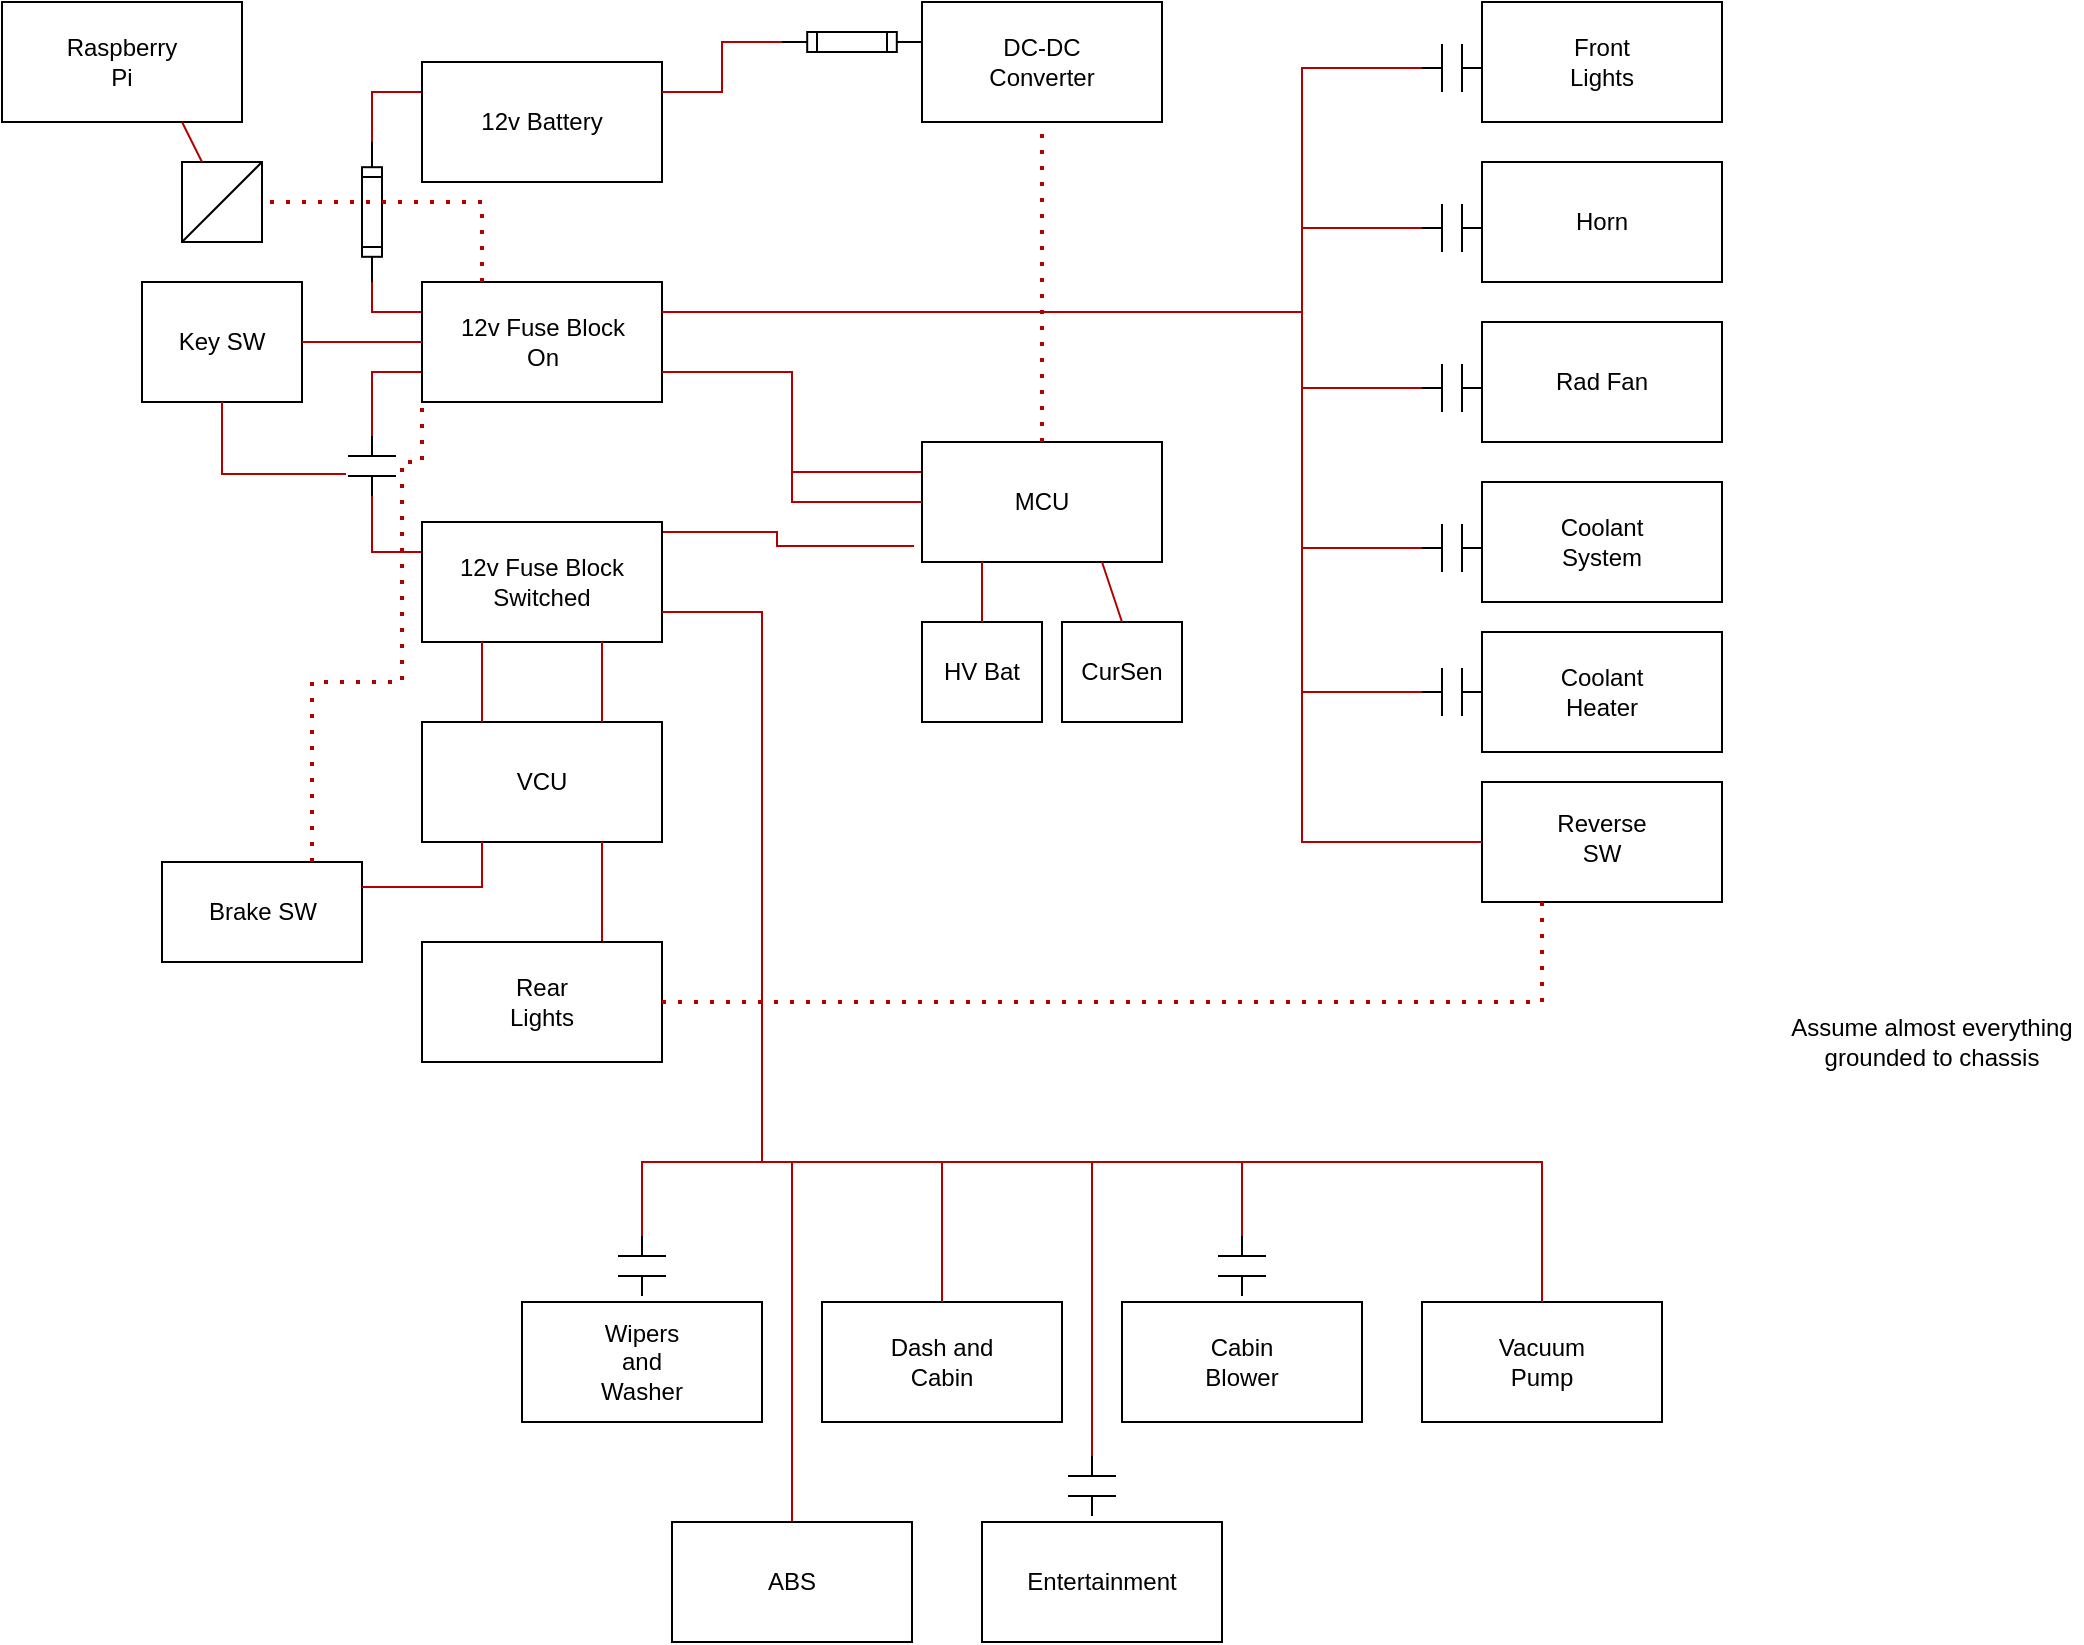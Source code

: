 <mxfile version="26.2.9">
  <diagram name="Page-1" id="VnxYheXJoZ_m70JOEvcD">
    <mxGraphModel dx="769" dy="532" grid="1" gridSize="10" guides="1" tooltips="1" connect="1" arrows="1" fold="1" page="1" pageScale="1" pageWidth="1100" pageHeight="850" math="0" shadow="0">
      <root>
        <mxCell id="0" />
        <mxCell id="1" parent="0" />
        <mxCell id="WCerNrLfCpVZ8D0wI2oe-10" value="" style="pointerEvents=1;verticalLabelPosition=bottom;shadow=0;dashed=0;align=center;html=1;verticalAlign=top;shape=mxgraph.electrical.miscellaneous.fuse_1;rotation=-90;" parent="1" vertex="1">
          <mxGeometry x="180" y="110" width="70" height="10" as="geometry" />
        </mxCell>
        <mxCell id="WCerNrLfCpVZ8D0wI2oe-11" value="" style="pointerEvents=1;verticalLabelPosition=bottom;shadow=0;dashed=0;align=center;html=1;verticalAlign=top;shape=mxgraph.electrical.electro-mechanical.relay_contacts;rotation=-90;" parent="1" vertex="1">
          <mxGeometry x="200" y="230" width="30" height="24" as="geometry" />
        </mxCell>
        <mxCell id="WCerNrLfCpVZ8D0wI2oe-17" value="" style="group" parent="1" vertex="1" connectable="0">
          <mxGeometry x="30" y="10" width="120" height="60" as="geometry" />
        </mxCell>
        <mxCell id="WCerNrLfCpVZ8D0wI2oe-15" value="" style="rounded=0;whiteSpace=wrap;html=1;" parent="WCerNrLfCpVZ8D0wI2oe-17" vertex="1">
          <mxGeometry width="120" height="60" as="geometry" />
        </mxCell>
        <mxCell id="WCerNrLfCpVZ8D0wI2oe-16" value="Raspberry Pi" style="text;html=1;align=center;verticalAlign=middle;whiteSpace=wrap;rounded=0;" parent="WCerNrLfCpVZ8D0wI2oe-17" vertex="1">
          <mxGeometry x="30" y="15" width="60" height="30" as="geometry" />
        </mxCell>
        <mxCell id="WCerNrLfCpVZ8D0wI2oe-28" value="" style="endArrow=none;html=1;rounded=0;entryX=0;entryY=0.25;entryDx=0;entryDy=0;exitX=1;exitY=0.5;exitDx=0;exitDy=0;exitPerimeter=0;edgeStyle=orthogonalEdgeStyle;fillColor=#e51400;strokeColor=#B20000;" parent="1" source="WCerNrLfCpVZ8D0wI2oe-10" target="WCerNrLfCpVZ8D0wI2oe-4" edge="1">
          <mxGeometry width="50" height="50" relative="1" as="geometry">
            <mxPoint x="360" y="280" as="sourcePoint" />
            <mxPoint x="410" y="230" as="targetPoint" />
          </mxGeometry>
        </mxCell>
        <mxCell id="WCerNrLfCpVZ8D0wI2oe-29" value="" style="endArrow=none;html=1;rounded=0;entryX=0;entryY=0.5;entryDx=0;entryDy=0;entryPerimeter=0;exitX=0;exitY=0.25;exitDx=0;exitDy=0;edgeStyle=orthogonalEdgeStyle;fillColor=#e51400;strokeColor=#B20000;" parent="1" source="WCerNrLfCpVZ8D0wI2oe-1" target="WCerNrLfCpVZ8D0wI2oe-10" edge="1">
          <mxGeometry width="50" height="50" relative="1" as="geometry">
            <mxPoint x="360" y="280" as="sourcePoint" />
            <mxPoint x="410" y="230" as="targetPoint" />
          </mxGeometry>
        </mxCell>
        <mxCell id="WCerNrLfCpVZ8D0wI2oe-30" value="" style="endArrow=none;html=1;rounded=0;entryX=0;entryY=0.75;entryDx=0;entryDy=0;exitX=1;exitY=0.5;exitDx=0;exitDy=0;exitPerimeter=0;edgeStyle=orthogonalEdgeStyle;fillColor=#e51400;strokeColor=#B20000;" parent="1" source="WCerNrLfCpVZ8D0wI2oe-11" target="WCerNrLfCpVZ8D0wI2oe-1" edge="1">
          <mxGeometry width="50" height="50" relative="1" as="geometry">
            <mxPoint x="360" y="280" as="sourcePoint" />
            <mxPoint x="410" y="230" as="targetPoint" />
          </mxGeometry>
        </mxCell>
        <mxCell id="WCerNrLfCpVZ8D0wI2oe-31" value="" style="endArrow=none;html=1;rounded=0;entryX=0;entryY=0.5;entryDx=0;entryDy=0;entryPerimeter=0;exitX=0;exitY=0.25;exitDx=0;exitDy=0;edgeStyle=orthogonalEdgeStyle;fillColor=#e51400;strokeColor=#B20000;" parent="1" source="WCerNrLfCpVZ8D0wI2oe-2" target="WCerNrLfCpVZ8D0wI2oe-11" edge="1">
          <mxGeometry width="50" height="50" relative="1" as="geometry">
            <mxPoint x="360" y="280" as="sourcePoint" />
            <mxPoint x="410" y="230" as="targetPoint" />
          </mxGeometry>
        </mxCell>
        <mxCell id="gGhqwy_2WW6z7Ml-vN-h-2" value="" style="rounded=0;whiteSpace=wrap;html=1;" parent="1" vertex="1">
          <mxGeometry x="490" y="10" width="120" height="60" as="geometry" />
        </mxCell>
        <mxCell id="WCerNrLfCpVZ8D0wI2oe-6" value="" style="group" parent="1" vertex="1" connectable="0">
          <mxGeometry x="240" y="40" width="120" height="60" as="geometry" />
        </mxCell>
        <mxCell id="WCerNrLfCpVZ8D0wI2oe-4" value="" style="rounded=0;whiteSpace=wrap;html=1;" parent="WCerNrLfCpVZ8D0wI2oe-6" vertex="1">
          <mxGeometry width="120" height="60" as="geometry" />
        </mxCell>
        <mxCell id="WCerNrLfCpVZ8D0wI2oe-5" value="12v Battery" style="text;html=1;align=center;verticalAlign=middle;whiteSpace=wrap;rounded=0;" parent="WCerNrLfCpVZ8D0wI2oe-6" vertex="1">
          <mxGeometry x="10" y="15" width="100" height="30" as="geometry" />
        </mxCell>
        <mxCell id="gGhqwy_2WW6z7Ml-vN-h-5" value="" style="group" parent="1" vertex="1" connectable="0">
          <mxGeometry x="100" y="150" width="80" height="60" as="geometry" />
        </mxCell>
        <mxCell id="gGhqwy_2WW6z7Ml-vN-h-3" value="" style="rounded=0;whiteSpace=wrap;html=1;" parent="gGhqwy_2WW6z7Ml-vN-h-5" vertex="1">
          <mxGeometry width="80" height="60" as="geometry" />
        </mxCell>
        <mxCell id="gGhqwy_2WW6z7Ml-vN-h-4" value="Key SW" style="text;html=1;align=center;verticalAlign=middle;whiteSpace=wrap;rounded=0;" parent="gGhqwy_2WW6z7Ml-vN-h-5" vertex="1">
          <mxGeometry x="10" y="13.75" width="60" height="32.5" as="geometry" />
        </mxCell>
        <mxCell id="gGhqwy_2WW6z7Ml-vN-h-7" value="DC-DC Converter" style="text;html=1;align=center;verticalAlign=middle;whiteSpace=wrap;rounded=0;" parent="1" vertex="1">
          <mxGeometry x="505" y="25" width="90" height="30" as="geometry" />
        </mxCell>
        <mxCell id="gGhqwy_2WW6z7Ml-vN-h-18" value="" style="endArrow=none;html=1;rounded=0;entryX=1;entryY=0.75;entryDx=0;entryDy=0;exitX=0;exitY=0.25;exitDx=0;exitDy=0;edgeStyle=orthogonalEdgeStyle;fillColor=#e51400;strokeColor=#B20000;" parent="1" source="gGhqwy_2WW6z7Ml-vN-h-16" target="WCerNrLfCpVZ8D0wI2oe-1" edge="1">
          <mxGeometry width="50" height="50" relative="1" as="geometry">
            <mxPoint x="530" y="240" as="sourcePoint" />
            <mxPoint x="390" y="230" as="targetPoint" />
          </mxGeometry>
        </mxCell>
        <mxCell id="gGhqwy_2WW6z7Ml-vN-h-19" value="" style="group" parent="1" vertex="1" connectable="0">
          <mxGeometry x="240" y="150" width="120" height="60" as="geometry" />
        </mxCell>
        <mxCell id="WCerNrLfCpVZ8D0wI2oe-1" value="" style="rounded=0;whiteSpace=wrap;html=1;" parent="gGhqwy_2WW6z7Ml-vN-h-19" vertex="1">
          <mxGeometry width="120" height="60" as="geometry" />
        </mxCell>
        <mxCell id="WCerNrLfCpVZ8D0wI2oe-3" value="12v Fuse Block On" style="text;html=1;align=center;verticalAlign=middle;whiteSpace=wrap;rounded=0;" parent="gGhqwy_2WW6z7Ml-vN-h-19" vertex="1">
          <mxGeometry x="12.5" y="15" width="95" height="30" as="geometry" />
        </mxCell>
        <mxCell id="gGhqwy_2WW6z7Ml-vN-h-20" value="" style="group" parent="1" vertex="1" connectable="0">
          <mxGeometry x="490" y="230" width="120" height="60" as="geometry" />
        </mxCell>
        <mxCell id="gGhqwy_2WW6z7Ml-vN-h-16" value="" style="rounded=0;whiteSpace=wrap;html=1;" parent="gGhqwy_2WW6z7Ml-vN-h-20" vertex="1">
          <mxGeometry width="120" height="60" as="geometry" />
        </mxCell>
        <mxCell id="gGhqwy_2WW6z7Ml-vN-h-17" value="MCU" style="text;html=1;align=center;verticalAlign=middle;whiteSpace=wrap;rounded=0;" parent="gGhqwy_2WW6z7Ml-vN-h-20" vertex="1">
          <mxGeometry x="30" y="15" width="60" height="30" as="geometry" />
        </mxCell>
        <mxCell id="gGhqwy_2WW6z7Ml-vN-h-22" value="" style="endArrow=none;html=1;rounded=0;entryX=-0.033;entryY=0.867;entryDx=0;entryDy=0;entryPerimeter=0;exitX=1;exitY=0;exitDx=0;exitDy=0;edgeStyle=orthogonalEdgeStyle;fillColor=#e51400;strokeColor=#B20000;" parent="1" source="WCerNrLfCpVZ8D0wI2oe-19" target="gGhqwy_2WW6z7Ml-vN-h-16" edge="1">
          <mxGeometry width="50" height="50" relative="1" as="geometry">
            <mxPoint x="530" y="240" as="sourcePoint" />
            <mxPoint x="580" y="190" as="targetPoint" />
          </mxGeometry>
        </mxCell>
        <mxCell id="gGhqwy_2WW6z7Ml-vN-h-23" value="" style="group" parent="1" vertex="1" connectable="0">
          <mxGeometry x="240" y="270" width="120" height="60" as="geometry" />
        </mxCell>
        <mxCell id="WCerNrLfCpVZ8D0wI2oe-2" value="" style="rounded=0;whiteSpace=wrap;html=1;" parent="gGhqwy_2WW6z7Ml-vN-h-23" vertex="1">
          <mxGeometry width="120" height="60" as="geometry" />
        </mxCell>
        <mxCell id="WCerNrLfCpVZ8D0wI2oe-19" value="12v Fuse Block Switched" style="text;html=1;align=center;verticalAlign=middle;whiteSpace=wrap;rounded=0;" parent="gGhqwy_2WW6z7Ml-vN-h-23" vertex="1">
          <mxGeometry x="15" y="15" width="90" height="30" as="geometry" />
        </mxCell>
        <mxCell id="gGhqwy_2WW6z7Ml-vN-h-27" value="" style="endArrow=none;html=1;rounded=0;entryX=0;entryY=0.5;entryDx=0;entryDy=0;exitX=1;exitY=0.75;exitDx=0;exitDy=0;edgeStyle=orthogonalEdgeStyle;fillColor=#e51400;strokeColor=#B20000;" parent="1" source="WCerNrLfCpVZ8D0wI2oe-1" target="gGhqwy_2WW6z7Ml-vN-h-16" edge="1">
          <mxGeometry width="50" height="50" relative="1" as="geometry">
            <mxPoint x="400" y="250" as="sourcePoint" />
            <mxPoint x="580" y="190" as="targetPoint" />
          </mxGeometry>
        </mxCell>
        <mxCell id="gGhqwy_2WW6z7Ml-vN-h-30" value="" style="rounded=0;whiteSpace=wrap;html=1;" parent="1" vertex="1">
          <mxGeometry x="490" y="320" width="60" height="50" as="geometry" />
        </mxCell>
        <mxCell id="gGhqwy_2WW6z7Ml-vN-h-31" value="HV Bat" style="text;html=1;align=center;verticalAlign=middle;whiteSpace=wrap;rounded=0;" parent="1" vertex="1">
          <mxGeometry x="490" y="330" width="60" height="30" as="geometry" />
        </mxCell>
        <mxCell id="gGhqwy_2WW6z7Ml-vN-h-32" value="" style="rounded=0;whiteSpace=wrap;html=1;" parent="1" vertex="1">
          <mxGeometry x="560" y="320" width="60" height="50" as="geometry" />
        </mxCell>
        <mxCell id="gGhqwy_2WW6z7Ml-vN-h-33" value="CurSen" style="text;html=1;align=center;verticalAlign=middle;whiteSpace=wrap;rounded=0;" parent="1" vertex="1">
          <mxGeometry x="560" y="330" width="60" height="30" as="geometry" />
        </mxCell>
        <mxCell id="gGhqwy_2WW6z7Ml-vN-h-36" value="" style="endArrow=none;html=1;rounded=0;exitX=0.25;exitY=1;exitDx=0;exitDy=0;entryX=0.5;entryY=0;entryDx=0;entryDy=0;fillColor=#e51400;strokeColor=#B20000;" parent="1" source="gGhqwy_2WW6z7Ml-vN-h-16" target="gGhqwy_2WW6z7Ml-vN-h-30" edge="1">
          <mxGeometry width="50" height="50" relative="1" as="geometry">
            <mxPoint x="580" y="240" as="sourcePoint" />
            <mxPoint x="630" y="190" as="targetPoint" />
          </mxGeometry>
        </mxCell>
        <mxCell id="gGhqwy_2WW6z7Ml-vN-h-37" value="" style="endArrow=none;html=1;rounded=0;exitX=0.75;exitY=1;exitDx=0;exitDy=0;entryX=0.5;entryY=0;entryDx=0;entryDy=0;fillColor=#e51400;strokeColor=#B20000;" parent="1" source="gGhqwy_2WW6z7Ml-vN-h-16" target="gGhqwy_2WW6z7Ml-vN-h-32" edge="1">
          <mxGeometry width="50" height="50" relative="1" as="geometry">
            <mxPoint x="580" y="240" as="sourcePoint" />
            <mxPoint x="630" y="190" as="targetPoint" />
          </mxGeometry>
        </mxCell>
        <mxCell id="gGhqwy_2WW6z7Ml-vN-h-38" value="" style="endArrow=none;dashed=1;html=1;dashPattern=1 3;strokeWidth=2;rounded=0;entryX=0.5;entryY=1;entryDx=0;entryDy=0;exitX=0.5;exitY=0;exitDx=0;exitDy=0;edgeStyle=orthogonalEdgeStyle;fillColor=#e51400;strokeColor=#B20000;" parent="1" source="gGhqwy_2WW6z7Ml-vN-h-16" target="gGhqwy_2WW6z7Ml-vN-h-2" edge="1">
          <mxGeometry width="50" height="50" relative="1" as="geometry">
            <mxPoint x="530" y="240" as="sourcePoint" />
            <mxPoint x="580" y="190" as="targetPoint" />
          </mxGeometry>
        </mxCell>
        <mxCell id="gGhqwy_2WW6z7Ml-vN-h-39" value="" style="rounded=0;whiteSpace=wrap;html=1;" parent="1" vertex="1">
          <mxGeometry x="240" y="370" width="120" height="60" as="geometry" />
        </mxCell>
        <mxCell id="gGhqwy_2WW6z7Ml-vN-h-40" value="VCU" style="text;html=1;align=center;verticalAlign=middle;whiteSpace=wrap;rounded=0;" parent="1" vertex="1">
          <mxGeometry x="270" y="385" width="60" height="30" as="geometry" />
        </mxCell>
        <mxCell id="gGhqwy_2WW6z7Ml-vN-h-41" value="" style="endArrow=none;html=1;rounded=0;entryX=0.25;entryY=1;entryDx=0;entryDy=0;exitX=0.25;exitY=0;exitDx=0;exitDy=0;fillColor=#e51400;strokeColor=#B20000;" parent="1" source="gGhqwy_2WW6z7Ml-vN-h-39" target="WCerNrLfCpVZ8D0wI2oe-2" edge="1">
          <mxGeometry width="50" height="50" relative="1" as="geometry">
            <mxPoint x="530" y="240" as="sourcePoint" />
            <mxPoint x="580" y="190" as="targetPoint" />
          </mxGeometry>
        </mxCell>
        <mxCell id="gGhqwy_2WW6z7Ml-vN-h-42" value="" style="endArrow=none;html=1;rounded=0;entryX=0.75;entryY=1;entryDx=0;entryDy=0;exitX=0.75;exitY=0;exitDx=0;exitDy=0;fillColor=#e51400;strokeColor=#B20000;" parent="1" source="gGhqwy_2WW6z7Ml-vN-h-39" target="WCerNrLfCpVZ8D0wI2oe-2" edge="1">
          <mxGeometry width="50" height="50" relative="1" as="geometry">
            <mxPoint x="530" y="240" as="sourcePoint" />
            <mxPoint x="580" y="190" as="targetPoint" />
          </mxGeometry>
        </mxCell>
        <mxCell id="gGhqwy_2WW6z7Ml-vN-h-46" value="" style="group" parent="1" vertex="1" connectable="0">
          <mxGeometry x="110" y="440" width="100" height="50" as="geometry" />
        </mxCell>
        <mxCell id="gGhqwy_2WW6z7Ml-vN-h-47" value="" style="rounded=0;whiteSpace=wrap;html=1;" parent="gGhqwy_2WW6z7Ml-vN-h-46" vertex="1">
          <mxGeometry width="100" height="50" as="geometry" />
        </mxCell>
        <mxCell id="gGhqwy_2WW6z7Ml-vN-h-48" value="Brake SW" style="text;html=1;align=center;verticalAlign=middle;whiteSpace=wrap;rounded=0;" parent="gGhqwy_2WW6z7Ml-vN-h-46" vertex="1">
          <mxGeometry x="13.58" y="8.13" width="72.85" height="33.75" as="geometry" />
        </mxCell>
        <mxCell id="gGhqwy_2WW6z7Ml-vN-h-49" value="" style="endArrow=none;html=1;rounded=0;entryX=0;entryY=0.5;entryDx=0;entryDy=0;exitX=1;exitY=0.5;exitDx=0;exitDy=0;edgeStyle=orthogonalEdgeStyle;fillColor=#e51400;strokeColor=#B20000;" parent="1" source="gGhqwy_2WW6z7Ml-vN-h-3" target="WCerNrLfCpVZ8D0wI2oe-1" edge="1">
          <mxGeometry width="50" height="50" relative="1" as="geometry">
            <mxPoint x="530" y="240" as="sourcePoint" />
            <mxPoint x="580" y="190" as="targetPoint" />
          </mxGeometry>
        </mxCell>
        <mxCell id="gGhqwy_2WW6z7Ml-vN-h-51" value="" style="endArrow=none;html=1;rounded=0;entryX=0.5;entryY=1;entryDx=0;entryDy=0;exitX=0.367;exitY=-0.042;exitDx=0;exitDy=0;exitPerimeter=0;edgeStyle=orthogonalEdgeStyle;fillColor=#e51400;strokeColor=#B20000;" parent="1" source="WCerNrLfCpVZ8D0wI2oe-11" target="gGhqwy_2WW6z7Ml-vN-h-3" edge="1">
          <mxGeometry width="50" height="50" relative="1" as="geometry">
            <mxPoint x="530" y="240" as="sourcePoint" />
            <mxPoint x="140" y="250" as="targetPoint" />
          </mxGeometry>
        </mxCell>
        <mxCell id="mY-RVC5os6wum43sR0yX-6" value="" style="endArrow=none;html=1;rounded=0;entryX=0.75;entryY=1;entryDx=0;entryDy=0;exitX=0.75;exitY=0;exitDx=0;exitDy=0;edgeStyle=orthogonalEdgeStyle;fillColor=#e51400;strokeColor=#B20000;" parent="1" source="mY-RVC5os6wum43sR0yX-4" target="gGhqwy_2WW6z7Ml-vN-h-39" edge="1">
          <mxGeometry width="50" height="50" relative="1" as="geometry">
            <mxPoint x="500" y="340" as="sourcePoint" />
            <mxPoint x="550" y="290" as="targetPoint" />
          </mxGeometry>
        </mxCell>
        <mxCell id="mY-RVC5os6wum43sR0yX-7" value="" style="group" parent="1" vertex="1" connectable="0">
          <mxGeometry x="240" y="480" width="120" height="60" as="geometry" />
        </mxCell>
        <mxCell id="mY-RVC5os6wum43sR0yX-4" value="" style="rounded=0;whiteSpace=wrap;html=1;" parent="mY-RVC5os6wum43sR0yX-7" vertex="1">
          <mxGeometry width="120" height="60" as="geometry" />
        </mxCell>
        <mxCell id="mY-RVC5os6wum43sR0yX-5" value="&lt;div&gt;Rear Lights&lt;/div&gt;" style="text;html=1;align=center;verticalAlign=middle;whiteSpace=wrap;rounded=0;" parent="mY-RVC5os6wum43sR0yX-7" vertex="1">
          <mxGeometry x="30" y="15" width="60" height="30" as="geometry" />
        </mxCell>
        <mxCell id="W_Us8JAvx6CatEnuAjMm-4" value="" style="endArrow=none;html=1;rounded=0;entryX=0.25;entryY=1;entryDx=0;entryDy=0;exitX=1;exitY=0.25;exitDx=0;exitDy=0;fillColor=#e51400;strokeColor=#B20000;edgeStyle=orthogonalEdgeStyle;" parent="1" source="gGhqwy_2WW6z7Ml-vN-h-47" target="gGhqwy_2WW6z7Ml-vN-h-39" edge="1">
          <mxGeometry width="50" height="50" relative="1" as="geometry">
            <mxPoint x="530" y="480" as="sourcePoint" />
            <mxPoint x="580" y="430" as="targetPoint" />
          </mxGeometry>
        </mxCell>
        <mxCell id="W_Us8JAvx6CatEnuAjMm-6" value="" style="endArrow=none;dashed=1;html=1;dashPattern=1 3;strokeWidth=2;rounded=0;fillColor=#e51400;strokeColor=#B20000;exitX=0.75;exitY=0;exitDx=0;exitDy=0;edgeStyle=orthogonalEdgeStyle;entryX=0;entryY=1;entryDx=0;entryDy=0;" parent="1" source="gGhqwy_2WW6z7Ml-vN-h-47" target="WCerNrLfCpVZ8D0wI2oe-1" edge="1">
          <mxGeometry width="50" height="50" relative="1" as="geometry">
            <mxPoint x="530" y="480" as="sourcePoint" />
            <mxPoint x="280" y="240" as="targetPoint" />
            <Array as="points">
              <mxPoint x="185" y="350" />
              <mxPoint x="230" y="350" />
              <mxPoint x="230" y="240" />
              <mxPoint x="240" y="240" />
            </Array>
          </mxGeometry>
        </mxCell>
        <mxCell id="W_Us8JAvx6CatEnuAjMm-10" value="" style="group" parent="1" vertex="1" connectable="0">
          <mxGeometry x="120" y="90" width="40" height="50" as="geometry" />
        </mxCell>
        <mxCell id="W_Us8JAvx6CatEnuAjMm-11" style="edgeStyle=orthogonalEdgeStyle;rounded=0;orthogonalLoop=1;jettySize=auto;html=1;exitX=0;exitY=1;exitDx=0;exitDy=0;" parent="W_Us8JAvx6CatEnuAjMm-10" source="W_Us8JAvx6CatEnuAjMm-8" edge="1">
          <mxGeometry relative="1" as="geometry">
            <mxPoint x="10" y="30" as="targetPoint" />
          </mxGeometry>
        </mxCell>
        <mxCell id="W_Us8JAvx6CatEnuAjMm-8" value="" style="whiteSpace=wrap;html=1;aspect=fixed;" parent="W_Us8JAvx6CatEnuAjMm-10" vertex="1">
          <mxGeometry width="40" height="40" as="geometry" />
        </mxCell>
        <mxCell id="W_Us8JAvx6CatEnuAjMm-12" value="" style="endArrow=none;html=1;rounded=0;exitX=0;exitY=1;exitDx=0;exitDy=0;entryX=1;entryY=0;entryDx=0;entryDy=0;" parent="W_Us8JAvx6CatEnuAjMm-10" source="W_Us8JAvx6CatEnuAjMm-8" target="W_Us8JAvx6CatEnuAjMm-8" edge="1">
          <mxGeometry width="50" height="50" relative="1" as="geometry">
            <mxPoint x="50" y="-110" as="sourcePoint" />
            <mxPoint x="100" y="-160" as="targetPoint" />
          </mxGeometry>
        </mxCell>
        <mxCell id="W_Us8JAvx6CatEnuAjMm-13" value="" style="endArrow=none;html=1;rounded=0;fillColor=#e51400;strokeColor=#B20000;entryX=0.75;entryY=1;entryDx=0;entryDy=0;exitX=0.25;exitY=0;exitDx=0;exitDy=0;" parent="1" source="W_Us8JAvx6CatEnuAjMm-8" target="WCerNrLfCpVZ8D0wI2oe-15" edge="1">
          <mxGeometry width="50" height="50" relative="1" as="geometry">
            <mxPoint x="530" y="480" as="sourcePoint" />
            <mxPoint x="580" y="430" as="targetPoint" />
          </mxGeometry>
        </mxCell>
        <mxCell id="W_Us8JAvx6CatEnuAjMm-14" value="" style="endArrow=none;dashed=1;html=1;dashPattern=1 3;strokeWidth=2;rounded=0;fillColor=#e51400;strokeColor=#B20000;entryX=1;entryY=0.5;entryDx=0;entryDy=0;exitX=0.25;exitY=0;exitDx=0;exitDy=0;edgeStyle=orthogonalEdgeStyle;" parent="1" source="WCerNrLfCpVZ8D0wI2oe-1" target="W_Us8JAvx6CatEnuAjMm-8" edge="1">
          <mxGeometry width="50" height="50" relative="1" as="geometry">
            <mxPoint x="530" y="480" as="sourcePoint" />
            <mxPoint x="580" y="430" as="targetPoint" />
            <Array as="points">
              <mxPoint x="270" y="110" />
            </Array>
          </mxGeometry>
        </mxCell>
        <mxCell id="W_Us8JAvx6CatEnuAjMm-16" value="" style="pointerEvents=1;verticalLabelPosition=bottom;shadow=0;dashed=0;align=center;html=1;verticalAlign=top;shape=mxgraph.electrical.miscellaneous.fuse_1;rotation=0;" parent="1" vertex="1">
          <mxGeometry x="420" y="25" width="70" height="10" as="geometry" />
        </mxCell>
        <mxCell id="W_Us8JAvx6CatEnuAjMm-17" value="" style="endArrow=none;html=1;rounded=0;fillColor=#e51400;strokeColor=#B20000;entryX=0;entryY=0.5;entryDx=0;entryDy=0;entryPerimeter=0;exitX=1;exitY=0.25;exitDx=0;exitDy=0;edgeStyle=orthogonalEdgeStyle;" parent="1" source="WCerNrLfCpVZ8D0wI2oe-4" target="W_Us8JAvx6CatEnuAjMm-16" edge="1">
          <mxGeometry width="50" height="50" relative="1" as="geometry">
            <mxPoint x="530" y="480" as="sourcePoint" />
            <mxPoint x="580" y="430" as="targetPoint" />
          </mxGeometry>
        </mxCell>
        <mxCell id="W_Us8JAvx6CatEnuAjMm-22" value="" style="group" parent="1" vertex="1" connectable="0">
          <mxGeometry x="740" y="10" width="150" height="60" as="geometry" />
        </mxCell>
        <mxCell id="W_Us8JAvx6CatEnuAjMm-18" value="" style="rounded=0;whiteSpace=wrap;html=1;" parent="W_Us8JAvx6CatEnuAjMm-22" vertex="1">
          <mxGeometry x="30" width="120" height="60" as="geometry" />
        </mxCell>
        <mxCell id="W_Us8JAvx6CatEnuAjMm-19" value="Front Lights" style="text;html=1;align=center;verticalAlign=middle;whiteSpace=wrap;rounded=0;" parent="W_Us8JAvx6CatEnuAjMm-22" vertex="1">
          <mxGeometry x="60" y="15" width="60" height="30" as="geometry" />
        </mxCell>
        <mxCell id="W_Us8JAvx6CatEnuAjMm-20" value="" style="pointerEvents=1;verticalLabelPosition=bottom;shadow=0;dashed=0;align=center;html=1;verticalAlign=top;shape=mxgraph.electrical.electro-mechanical.relay_contacts;rotation=0;" parent="W_Us8JAvx6CatEnuAjMm-22" vertex="1">
          <mxGeometry y="21" width="30" height="24" as="geometry" />
        </mxCell>
        <mxCell id="W_Us8JAvx6CatEnuAjMm-31" value="" style="endArrow=none;html=1;rounded=0;fillColor=#e51400;strokeColor=#B20000;entryX=0;entryY=0.5;entryDx=0;entryDy=0;entryPerimeter=0;exitX=1;exitY=0.25;exitDx=0;exitDy=0;edgeStyle=orthogonalEdgeStyle;" parent="1" source="WCerNrLfCpVZ8D0wI2oe-1" target="W_Us8JAvx6CatEnuAjMm-24" edge="1">
          <mxGeometry width="50" height="50" relative="1" as="geometry">
            <mxPoint x="530" y="480" as="sourcePoint" />
            <mxPoint x="580" y="430" as="targetPoint" />
            <Array as="points">
              <mxPoint x="680" y="165" />
              <mxPoint x="680" y="123" />
            </Array>
          </mxGeometry>
        </mxCell>
        <mxCell id="W_Us8JAvx6CatEnuAjMm-32" value="" style="endArrow=none;html=1;rounded=0;fillColor=#e51400;strokeColor=#B20000;entryX=0;entryY=0.5;entryDx=0;entryDy=0;entryPerimeter=0;exitX=1;exitY=0.25;exitDx=0;exitDy=0;edgeStyle=orthogonalEdgeStyle;" parent="1" source="WCerNrLfCpVZ8D0wI2oe-1" target="W_Us8JAvx6CatEnuAjMm-20" edge="1">
          <mxGeometry width="50" height="50" relative="1" as="geometry">
            <mxPoint x="530" y="480" as="sourcePoint" />
            <mxPoint x="670" y="410" as="targetPoint" />
            <Array as="points">
              <mxPoint x="680" y="165" />
              <mxPoint x="680" y="43" />
            </Array>
          </mxGeometry>
        </mxCell>
        <mxCell id="W_Us8JAvx6CatEnuAjMm-33" value="" style="endArrow=none;html=1;rounded=0;fillColor=#e51400;strokeColor=#B20000;entryX=0;entryY=0.5;entryDx=0;entryDy=0;entryPerimeter=0;exitX=1;exitY=0.25;exitDx=0;exitDy=0;edgeStyle=orthogonalEdgeStyle;" parent="1" source="WCerNrLfCpVZ8D0wI2oe-1" target="W_Us8JAvx6CatEnuAjMm-27" edge="1">
          <mxGeometry width="50" height="50" relative="1" as="geometry">
            <mxPoint x="530" y="480" as="sourcePoint" />
            <mxPoint x="580" y="430" as="targetPoint" />
            <Array as="points">
              <mxPoint x="680" y="165" />
              <mxPoint x="680" y="203" />
            </Array>
          </mxGeometry>
        </mxCell>
        <mxCell id="W_Us8JAvx6CatEnuAjMm-34" value="" style="endArrow=none;html=1;rounded=0;fillColor=#e51400;strokeColor=#B20000;entryX=0;entryY=0.5;entryDx=0;entryDy=0;entryPerimeter=0;exitX=1;exitY=0.25;exitDx=0;exitDy=0;edgeStyle=orthogonalEdgeStyle;" parent="1" source="WCerNrLfCpVZ8D0wI2oe-1" target="W_Us8JAvx6CatEnuAjMm-30" edge="1">
          <mxGeometry width="50" height="50" relative="1" as="geometry">
            <mxPoint x="530" y="480" as="sourcePoint" />
            <mxPoint x="580" y="430" as="targetPoint" />
            <Array as="points">
              <mxPoint x="680" y="165" />
              <mxPoint x="680" y="283" />
            </Array>
          </mxGeometry>
        </mxCell>
        <mxCell id="W_Us8JAvx6CatEnuAjMm-36" value="" style="group" parent="1" vertex="1" connectable="0">
          <mxGeometry x="740" y="90" width="150" height="60" as="geometry" />
        </mxCell>
        <mxCell id="W_Us8JAvx6CatEnuAjMm-21" value="" style="rounded=0;whiteSpace=wrap;html=1;" parent="W_Us8JAvx6CatEnuAjMm-36" vertex="1">
          <mxGeometry x="30" width="120" height="60" as="geometry" />
        </mxCell>
        <mxCell id="W_Us8JAvx6CatEnuAjMm-23" value="Horn" style="text;html=1;align=center;verticalAlign=middle;whiteSpace=wrap;rounded=0;" parent="W_Us8JAvx6CatEnuAjMm-36" vertex="1">
          <mxGeometry x="60" y="15" width="60" height="30" as="geometry" />
        </mxCell>
        <mxCell id="W_Us8JAvx6CatEnuAjMm-24" value="" style="pointerEvents=1;verticalLabelPosition=bottom;shadow=0;dashed=0;align=center;html=1;verticalAlign=top;shape=mxgraph.electrical.electro-mechanical.relay_contacts;rotation=0;" parent="W_Us8JAvx6CatEnuAjMm-36" vertex="1">
          <mxGeometry y="21" width="30" height="24" as="geometry" />
        </mxCell>
        <mxCell id="W_Us8JAvx6CatEnuAjMm-38" value="" style="group" parent="1" vertex="1" connectable="0">
          <mxGeometry x="740" y="170" width="150" height="60" as="geometry" />
        </mxCell>
        <mxCell id="W_Us8JAvx6CatEnuAjMm-27" value="" style="pointerEvents=1;verticalLabelPosition=bottom;shadow=0;dashed=0;align=center;html=1;verticalAlign=top;shape=mxgraph.electrical.electro-mechanical.relay_contacts;rotation=0;" parent="W_Us8JAvx6CatEnuAjMm-38" vertex="1">
          <mxGeometry y="21" width="30" height="24" as="geometry" />
        </mxCell>
        <mxCell id="W_Us8JAvx6CatEnuAjMm-37" value="" style="group" parent="W_Us8JAvx6CatEnuAjMm-38" vertex="1" connectable="0">
          <mxGeometry x="30" width="120" height="60" as="geometry" />
        </mxCell>
        <mxCell id="W_Us8JAvx6CatEnuAjMm-25" value="" style="rounded=0;whiteSpace=wrap;html=1;" parent="W_Us8JAvx6CatEnuAjMm-37" vertex="1">
          <mxGeometry width="120" height="60" as="geometry" />
        </mxCell>
        <mxCell id="W_Us8JAvx6CatEnuAjMm-26" value="Rad Fan" style="text;html=1;align=center;verticalAlign=middle;whiteSpace=wrap;rounded=0;" parent="W_Us8JAvx6CatEnuAjMm-37" vertex="1">
          <mxGeometry x="30" y="15" width="60" height="30" as="geometry" />
        </mxCell>
        <mxCell id="W_Us8JAvx6CatEnuAjMm-39" value="" style="group" parent="1" vertex="1" connectable="0">
          <mxGeometry x="740" y="250" width="150" height="60" as="geometry" />
        </mxCell>
        <mxCell id="W_Us8JAvx6CatEnuAjMm-28" value="" style="rounded=0;whiteSpace=wrap;html=1;" parent="W_Us8JAvx6CatEnuAjMm-39" vertex="1">
          <mxGeometry x="30" width="120" height="60" as="geometry" />
        </mxCell>
        <mxCell id="W_Us8JAvx6CatEnuAjMm-29" value="Coolant System" style="text;html=1;align=center;verticalAlign=middle;whiteSpace=wrap;rounded=0;" parent="W_Us8JAvx6CatEnuAjMm-39" vertex="1">
          <mxGeometry x="60" y="15" width="60" height="30" as="geometry" />
        </mxCell>
        <mxCell id="W_Us8JAvx6CatEnuAjMm-30" value="" style="pointerEvents=1;verticalLabelPosition=bottom;shadow=0;dashed=0;align=center;html=1;verticalAlign=top;shape=mxgraph.electrical.electro-mechanical.relay_contacts;rotation=0;" parent="W_Us8JAvx6CatEnuAjMm-39" vertex="1">
          <mxGeometry y="21" width="30" height="24" as="geometry" />
        </mxCell>
        <mxCell id="W_Us8JAvx6CatEnuAjMm-41" value="" style="group" parent="1" vertex="1" connectable="0">
          <mxGeometry x="440" y="660" width="120" height="60" as="geometry" />
        </mxCell>
        <mxCell id="W_Us8JAvx6CatEnuAjMm-35" value="" style="rounded=0;whiteSpace=wrap;html=1;" parent="W_Us8JAvx6CatEnuAjMm-41" vertex="1">
          <mxGeometry width="120" height="60" as="geometry" />
        </mxCell>
        <mxCell id="W_Us8JAvx6CatEnuAjMm-40" value="Dash and Cabin" style="text;html=1;align=center;verticalAlign=middle;whiteSpace=wrap;rounded=0;" parent="W_Us8JAvx6CatEnuAjMm-41" vertex="1">
          <mxGeometry x="30" y="15" width="60" height="30" as="geometry" />
        </mxCell>
        <mxCell id="W_Us8JAvx6CatEnuAjMm-42" value="" style="rounded=0;whiteSpace=wrap;html=1;" parent="1" vertex="1">
          <mxGeometry x="590" y="660" width="120" height="60" as="geometry" />
        </mxCell>
        <mxCell id="W_Us8JAvx6CatEnuAjMm-43" value="Cabin Blower" style="text;html=1;align=center;verticalAlign=middle;whiteSpace=wrap;rounded=0;" parent="1" vertex="1">
          <mxGeometry x="620" y="675" width="60" height="30" as="geometry" />
        </mxCell>
        <mxCell id="W_Us8JAvx6CatEnuAjMm-44" value="" style="pointerEvents=1;verticalLabelPosition=bottom;shadow=0;dashed=0;align=center;html=1;verticalAlign=top;shape=mxgraph.electrical.electro-mechanical.relay_contacts;rotation=-90;" parent="1" vertex="1">
          <mxGeometry x="635" y="630" width="30" height="24" as="geometry" />
        </mxCell>
        <mxCell id="W_Us8JAvx6CatEnuAjMm-45" value="" style="rounded=0;whiteSpace=wrap;html=1;" parent="1" vertex="1">
          <mxGeometry x="740" y="660" width="120" height="60" as="geometry" />
        </mxCell>
        <mxCell id="W_Us8JAvx6CatEnuAjMm-46" value="Vacuum Pump" style="text;html=1;align=center;verticalAlign=middle;whiteSpace=wrap;rounded=0;" parent="1" vertex="1">
          <mxGeometry x="770" y="675" width="60" height="30" as="geometry" />
        </mxCell>
        <mxCell id="W_Us8JAvx6CatEnuAjMm-47" value="" style="rounded=0;whiteSpace=wrap;html=1;" parent="1" vertex="1">
          <mxGeometry x="290" y="660" width="120" height="60" as="geometry" />
        </mxCell>
        <mxCell id="W_Us8JAvx6CatEnuAjMm-48" value="Wipers and Washer" style="text;html=1;align=center;verticalAlign=middle;whiteSpace=wrap;rounded=0;" parent="1" vertex="1">
          <mxGeometry x="320" y="675" width="60" height="30" as="geometry" />
        </mxCell>
        <mxCell id="W_Us8JAvx6CatEnuAjMm-49" value="" style="pointerEvents=1;verticalLabelPosition=bottom;shadow=0;dashed=0;align=center;html=1;verticalAlign=top;shape=mxgraph.electrical.electro-mechanical.relay_contacts;rotation=-90;" parent="1" vertex="1">
          <mxGeometry x="335" y="630" width="30" height="24" as="geometry" />
        </mxCell>
        <mxCell id="W_Us8JAvx6CatEnuAjMm-50" value="" style="rounded=0;whiteSpace=wrap;html=1;" parent="1" vertex="1">
          <mxGeometry x="520" y="770" width="120" height="60" as="geometry" />
        </mxCell>
        <mxCell id="W_Us8JAvx6CatEnuAjMm-51" value="Entertainment" style="text;html=1;align=center;verticalAlign=middle;whiteSpace=wrap;rounded=0;" parent="1" vertex="1">
          <mxGeometry x="550" y="785" width="60" height="30" as="geometry" />
        </mxCell>
        <mxCell id="W_Us8JAvx6CatEnuAjMm-52" value="" style="pointerEvents=1;verticalLabelPosition=bottom;shadow=0;dashed=0;align=center;html=1;verticalAlign=top;shape=mxgraph.electrical.electro-mechanical.relay_contacts;rotation=-90;" parent="1" vertex="1">
          <mxGeometry x="560" y="740" width="30" height="24" as="geometry" />
        </mxCell>
        <mxCell id="W_Us8JAvx6CatEnuAjMm-53" value="" style="rounded=0;whiteSpace=wrap;html=1;" parent="1" vertex="1">
          <mxGeometry x="365" y="770" width="120" height="60" as="geometry" />
        </mxCell>
        <mxCell id="W_Us8JAvx6CatEnuAjMm-54" value="ABS" style="text;html=1;align=center;verticalAlign=middle;whiteSpace=wrap;rounded=0;" parent="1" vertex="1">
          <mxGeometry x="395" y="785" width="60" height="30" as="geometry" />
        </mxCell>
        <mxCell id="W_Us8JAvx6CatEnuAjMm-55" value="" style="endArrow=none;html=1;rounded=0;fillColor=#e51400;strokeColor=#B20000;entryX=1;entryY=0.75;entryDx=0;entryDy=0;exitX=0.5;exitY=0;exitDx=0;exitDy=0;edgeStyle=orthogonalEdgeStyle;" parent="1" source="W_Us8JAvx6CatEnuAjMm-35" target="WCerNrLfCpVZ8D0wI2oe-2" edge="1">
          <mxGeometry width="50" height="50" relative="1" as="geometry">
            <mxPoint x="530" y="480" as="sourcePoint" />
            <mxPoint x="580" y="430" as="targetPoint" />
            <Array as="points">
              <mxPoint x="500" y="590" />
              <mxPoint x="410" y="590" />
              <mxPoint x="410" y="315" />
            </Array>
          </mxGeometry>
        </mxCell>
        <mxCell id="W_Us8JAvx6CatEnuAjMm-56" value="" style="endArrow=none;html=1;rounded=0;fillColor=#e51400;strokeColor=#B20000;entryX=1;entryY=0.75;entryDx=0;entryDy=0;exitX=1;exitY=0.5;exitDx=0;exitDy=0;exitPerimeter=0;edgeStyle=orthogonalEdgeStyle;" parent="1" source="W_Us8JAvx6CatEnuAjMm-49" target="WCerNrLfCpVZ8D0wI2oe-2" edge="1">
          <mxGeometry width="50" height="50" relative="1" as="geometry">
            <mxPoint x="530" y="480" as="sourcePoint" />
            <mxPoint x="580" y="430" as="targetPoint" />
            <Array as="points">
              <mxPoint x="350" y="590" />
              <mxPoint x="410" y="590" />
              <mxPoint x="410" y="315" />
            </Array>
          </mxGeometry>
        </mxCell>
        <mxCell id="W_Us8JAvx6CatEnuAjMm-57" value="" style="endArrow=none;html=1;rounded=0;fillColor=#e51400;strokeColor=#B20000;entryX=1;entryY=0.75;entryDx=0;entryDy=0;exitX=0.5;exitY=0;exitDx=0;exitDy=0;edgeStyle=orthogonalEdgeStyle;" parent="1" source="W_Us8JAvx6CatEnuAjMm-53" target="WCerNrLfCpVZ8D0wI2oe-2" edge="1">
          <mxGeometry width="50" height="50" relative="1" as="geometry">
            <mxPoint x="530" y="480" as="sourcePoint" />
            <mxPoint x="580" y="430" as="targetPoint" />
            <Array as="points">
              <mxPoint x="425" y="590" />
              <mxPoint x="410" y="590" />
              <mxPoint x="410" y="315" />
            </Array>
          </mxGeometry>
        </mxCell>
        <mxCell id="W_Us8JAvx6CatEnuAjMm-58" value="" style="rounded=0;whiteSpace=wrap;html=1;" parent="1" vertex="1">
          <mxGeometry x="770" y="400" width="120" height="60" as="geometry" />
        </mxCell>
        <mxCell id="W_Us8JAvx6CatEnuAjMm-59" value="Reverse SW" style="text;html=1;align=center;verticalAlign=middle;whiteSpace=wrap;rounded=0;" parent="1" vertex="1">
          <mxGeometry x="800" y="410" width="60" height="35" as="geometry" />
        </mxCell>
        <mxCell id="W_Us8JAvx6CatEnuAjMm-60" value="" style="endArrow=none;html=1;rounded=0;fillColor=#e51400;strokeColor=#B20000;entryX=1;entryY=0.25;entryDx=0;entryDy=0;exitX=0;exitY=0.5;exitDx=0;exitDy=0;edgeStyle=orthogonalEdgeStyle;" parent="1" source="W_Us8JAvx6CatEnuAjMm-58" target="WCerNrLfCpVZ8D0wI2oe-1" edge="1">
          <mxGeometry width="50" height="50" relative="1" as="geometry">
            <mxPoint x="530" y="480" as="sourcePoint" />
            <mxPoint x="580" y="430" as="targetPoint" />
            <Array as="points">
              <mxPoint x="680" y="430" />
              <mxPoint x="680" y="165" />
            </Array>
          </mxGeometry>
        </mxCell>
        <mxCell id="W_Us8JAvx6CatEnuAjMm-61" value="" style="endArrow=none;dashed=1;html=1;dashPattern=1 3;strokeWidth=2;rounded=0;fillColor=#e51400;strokeColor=#B20000;entryX=0.25;entryY=1;entryDx=0;entryDy=0;exitX=1;exitY=0.5;exitDx=0;exitDy=0;edgeStyle=orthogonalEdgeStyle;" parent="1" source="mY-RVC5os6wum43sR0yX-4" target="W_Us8JAvx6CatEnuAjMm-58" edge="1">
          <mxGeometry width="50" height="50" relative="1" as="geometry">
            <mxPoint x="530" y="480" as="sourcePoint" />
            <mxPoint x="580" y="430" as="targetPoint" />
          </mxGeometry>
        </mxCell>
        <mxCell id="W_Us8JAvx6CatEnuAjMm-62" value="" style="endArrow=none;html=1;rounded=0;fillColor=#e51400;strokeColor=#B20000;entryX=1;entryY=0.75;entryDx=0;entryDy=0;exitX=1;exitY=0.5;exitDx=0;exitDy=0;exitPerimeter=0;edgeStyle=orthogonalEdgeStyle;" parent="1" source="W_Us8JAvx6CatEnuAjMm-44" target="WCerNrLfCpVZ8D0wI2oe-2" edge="1">
          <mxGeometry width="50" height="50" relative="1" as="geometry">
            <mxPoint x="530" y="480" as="sourcePoint" />
            <mxPoint x="580" y="430" as="targetPoint" />
            <Array as="points">
              <mxPoint x="650" y="590" />
              <mxPoint x="410" y="590" />
              <mxPoint x="410" y="315" />
            </Array>
          </mxGeometry>
        </mxCell>
        <mxCell id="W_Us8JAvx6CatEnuAjMm-63" value="" style="endArrow=none;html=1;rounded=0;fillColor=#e51400;strokeColor=#B20000;entryX=1;entryY=0.75;entryDx=0;entryDy=0;exitX=1;exitY=0.5;exitDx=0;exitDy=0;exitPerimeter=0;edgeStyle=orthogonalEdgeStyle;" parent="1" source="W_Us8JAvx6CatEnuAjMm-52" target="WCerNrLfCpVZ8D0wI2oe-2" edge="1">
          <mxGeometry width="50" height="50" relative="1" as="geometry">
            <mxPoint x="530" y="480" as="sourcePoint" />
            <mxPoint x="580" y="430" as="targetPoint" />
            <Array as="points">
              <mxPoint x="575" y="590" />
              <mxPoint x="410" y="590" />
              <mxPoint x="410" y="315" />
            </Array>
          </mxGeometry>
        </mxCell>
        <mxCell id="W_Us8JAvx6CatEnuAjMm-64" value="" style="endArrow=none;html=1;rounded=0;fillColor=#e51400;strokeColor=#B20000;entryX=1;entryY=0.75;entryDx=0;entryDy=0;exitX=0.5;exitY=0;exitDx=0;exitDy=0;edgeStyle=orthogonalEdgeStyle;" parent="1" source="W_Us8JAvx6CatEnuAjMm-45" target="WCerNrLfCpVZ8D0wI2oe-2" edge="1">
          <mxGeometry width="50" height="50" relative="1" as="geometry">
            <mxPoint x="530" y="480" as="sourcePoint" />
            <mxPoint x="580" y="430" as="targetPoint" />
            <Array as="points">
              <mxPoint x="800" y="590" />
              <mxPoint x="410" y="590" />
              <mxPoint x="410" y="315" />
            </Array>
          </mxGeometry>
        </mxCell>
        <mxCell id="W_Us8JAvx6CatEnuAjMm-65" value="Assume almost everything grounded to chassis" style="text;html=1;align=center;verticalAlign=middle;whiteSpace=wrap;rounded=0;" parent="1" vertex="1">
          <mxGeometry x="920" y="490" width="150" height="80" as="geometry" />
        </mxCell>
        <mxCell id="yatOT1m5MG5fkk502nve-1" value="" style="rounded=0;whiteSpace=wrap;html=1;" vertex="1" parent="1">
          <mxGeometry x="770" y="325" width="120" height="60" as="geometry" />
        </mxCell>
        <mxCell id="yatOT1m5MG5fkk502nve-2" value="Coolant Heater" style="text;html=1;align=center;verticalAlign=middle;whiteSpace=wrap;rounded=0;" vertex="1" parent="1">
          <mxGeometry x="800" y="340" width="60" height="30" as="geometry" />
        </mxCell>
        <mxCell id="yatOT1m5MG5fkk502nve-3" value="" style="pointerEvents=1;verticalLabelPosition=bottom;shadow=0;dashed=0;align=center;html=1;verticalAlign=top;shape=mxgraph.electrical.electro-mechanical.relay_contacts;rotation=0;" vertex="1" parent="1">
          <mxGeometry x="740" y="343" width="30" height="24" as="geometry" />
        </mxCell>
        <mxCell id="yatOT1m5MG5fkk502nve-4" value="" style="endArrow=none;html=1;rounded=0;entryX=0;entryY=0.5;entryDx=0;entryDy=0;entryPerimeter=0;exitX=1;exitY=0.25;exitDx=0;exitDy=0;edgeStyle=orthogonalEdgeStyle;fillColor=#e51400;strokeColor=#B20000;" edge="1" parent="1" source="WCerNrLfCpVZ8D0wI2oe-1" target="yatOT1m5MG5fkk502nve-3">
          <mxGeometry width="50" height="50" relative="1" as="geometry">
            <mxPoint x="650" y="280" as="sourcePoint" />
            <mxPoint x="700" y="230" as="targetPoint" />
            <Array as="points">
              <mxPoint x="680" y="165" />
              <mxPoint x="680" y="355" />
            </Array>
          </mxGeometry>
        </mxCell>
      </root>
    </mxGraphModel>
  </diagram>
</mxfile>
